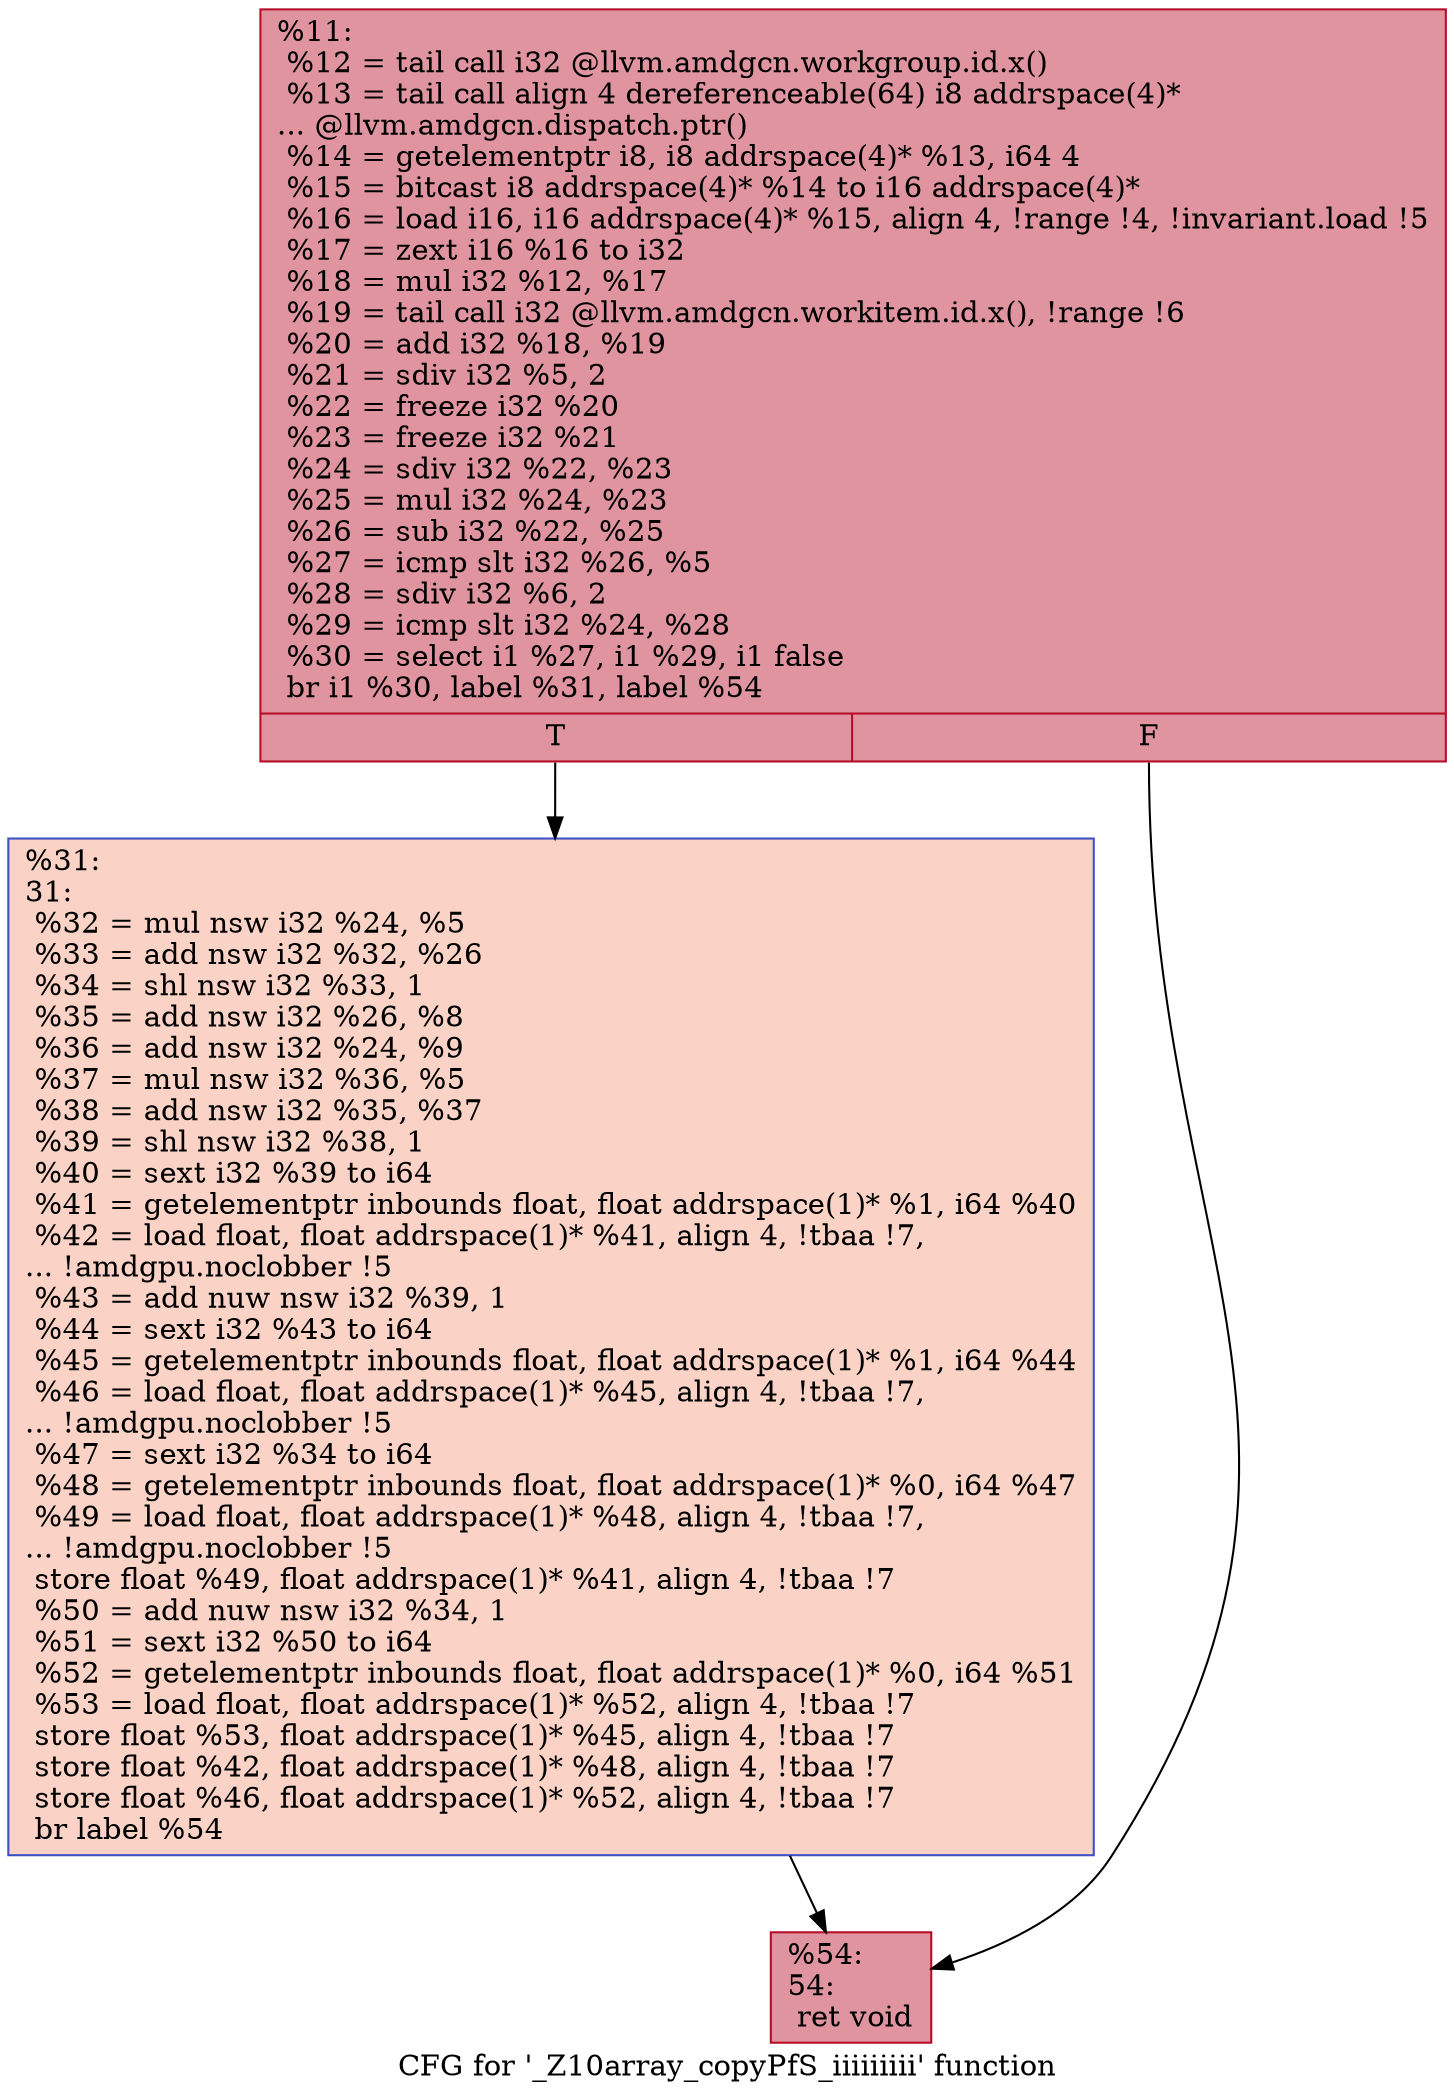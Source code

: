 digraph "CFG for '_Z10array_copyPfS_iiiiiiiii' function" {
	label="CFG for '_Z10array_copyPfS_iiiiiiiii' function";

	Node0x4897810 [shape=record,color="#b70d28ff", style=filled, fillcolor="#b70d2870",label="{%11:\l  %12 = tail call i32 @llvm.amdgcn.workgroup.id.x()\l  %13 = tail call align 4 dereferenceable(64) i8 addrspace(4)*\l... @llvm.amdgcn.dispatch.ptr()\l  %14 = getelementptr i8, i8 addrspace(4)* %13, i64 4\l  %15 = bitcast i8 addrspace(4)* %14 to i16 addrspace(4)*\l  %16 = load i16, i16 addrspace(4)* %15, align 4, !range !4, !invariant.load !5\l  %17 = zext i16 %16 to i32\l  %18 = mul i32 %12, %17\l  %19 = tail call i32 @llvm.amdgcn.workitem.id.x(), !range !6\l  %20 = add i32 %18, %19\l  %21 = sdiv i32 %5, 2\l  %22 = freeze i32 %20\l  %23 = freeze i32 %21\l  %24 = sdiv i32 %22, %23\l  %25 = mul i32 %24, %23\l  %26 = sub i32 %22, %25\l  %27 = icmp slt i32 %26, %5\l  %28 = sdiv i32 %6, 2\l  %29 = icmp slt i32 %24, %28\l  %30 = select i1 %27, i1 %29, i1 false\l  br i1 %30, label %31, label %54\l|{<s0>T|<s1>F}}"];
	Node0x4897810:s0 -> Node0x489aa70;
	Node0x4897810:s1 -> Node0x489ab00;
	Node0x489aa70 [shape=record,color="#3d50c3ff", style=filled, fillcolor="#f59c7d70",label="{%31:\l31:                                               \l  %32 = mul nsw i32 %24, %5\l  %33 = add nsw i32 %32, %26\l  %34 = shl nsw i32 %33, 1\l  %35 = add nsw i32 %26, %8\l  %36 = add nsw i32 %24, %9\l  %37 = mul nsw i32 %36, %5\l  %38 = add nsw i32 %35, %37\l  %39 = shl nsw i32 %38, 1\l  %40 = sext i32 %39 to i64\l  %41 = getelementptr inbounds float, float addrspace(1)* %1, i64 %40\l  %42 = load float, float addrspace(1)* %41, align 4, !tbaa !7,\l... !amdgpu.noclobber !5\l  %43 = add nuw nsw i32 %39, 1\l  %44 = sext i32 %43 to i64\l  %45 = getelementptr inbounds float, float addrspace(1)* %1, i64 %44\l  %46 = load float, float addrspace(1)* %45, align 4, !tbaa !7,\l... !amdgpu.noclobber !5\l  %47 = sext i32 %34 to i64\l  %48 = getelementptr inbounds float, float addrspace(1)* %0, i64 %47\l  %49 = load float, float addrspace(1)* %48, align 4, !tbaa !7,\l... !amdgpu.noclobber !5\l  store float %49, float addrspace(1)* %41, align 4, !tbaa !7\l  %50 = add nuw nsw i32 %34, 1\l  %51 = sext i32 %50 to i64\l  %52 = getelementptr inbounds float, float addrspace(1)* %0, i64 %51\l  %53 = load float, float addrspace(1)* %52, align 4, !tbaa !7\l  store float %53, float addrspace(1)* %45, align 4, !tbaa !7\l  store float %42, float addrspace(1)* %48, align 4, !tbaa !7\l  store float %46, float addrspace(1)* %52, align 4, !tbaa !7\l  br label %54\l}"];
	Node0x489aa70 -> Node0x489ab00;
	Node0x489ab00 [shape=record,color="#b70d28ff", style=filled, fillcolor="#b70d2870",label="{%54:\l54:                                               \l  ret void\l}"];
}
